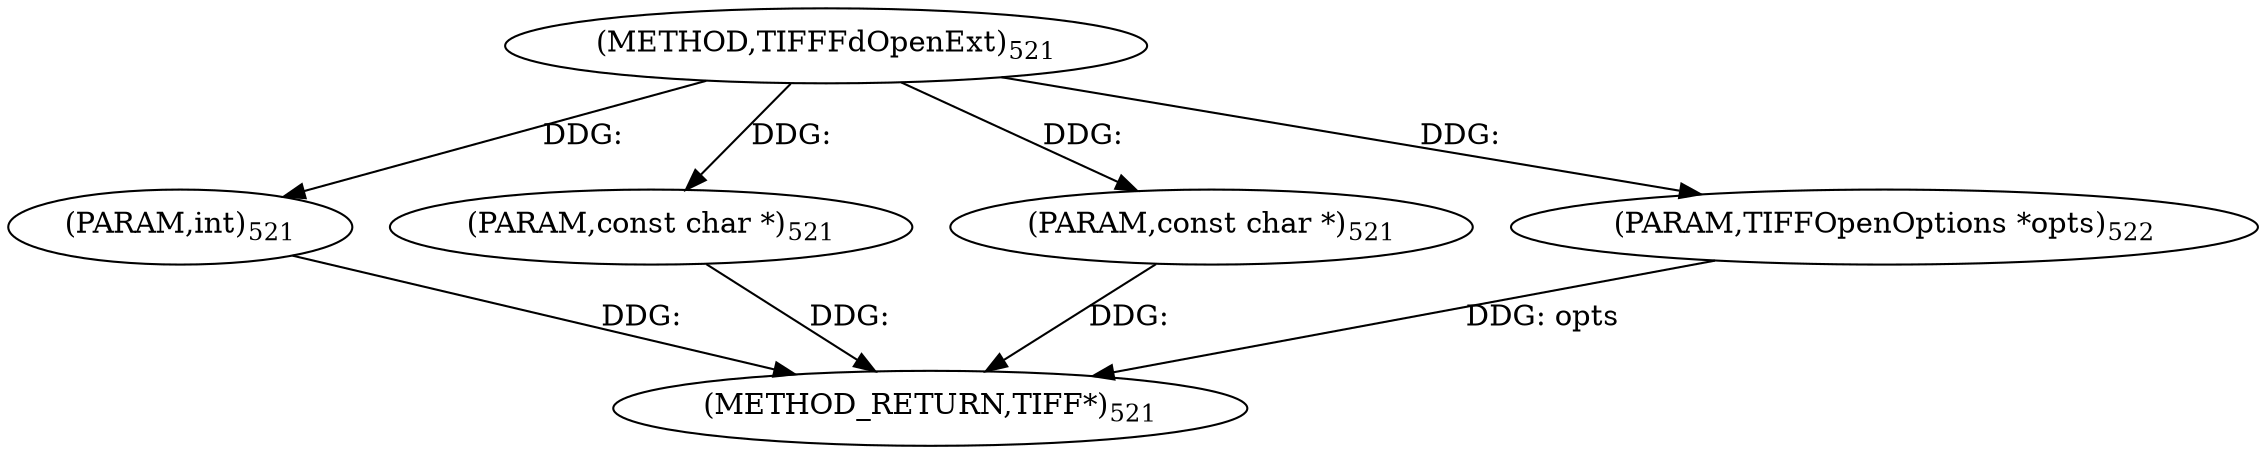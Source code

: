 digraph "TIFFFdOpenExt" {  
"9045" [label = <(METHOD,TIFFFdOpenExt)<SUB>521</SUB>> ]
"9050" [label = <(METHOD_RETURN,TIFF*)<SUB>521</SUB>> ]
"9046" [label = <(PARAM,int)<SUB>521</SUB>> ]
"9047" [label = <(PARAM,const char *)<SUB>521</SUB>> ]
"9048" [label = <(PARAM,const char *)<SUB>521</SUB>> ]
"9049" [label = <(PARAM,TIFFOpenOptions *opts)<SUB>522</SUB>> ]
  "9046" -> "9050"  [ label = "DDG: "] 
  "9047" -> "9050"  [ label = "DDG: "] 
  "9048" -> "9050"  [ label = "DDG: "] 
  "9049" -> "9050"  [ label = "DDG: opts"] 
  "9045" -> "9046"  [ label = "DDG: "] 
  "9045" -> "9047"  [ label = "DDG: "] 
  "9045" -> "9048"  [ label = "DDG: "] 
  "9045" -> "9049"  [ label = "DDG: "] 
}
